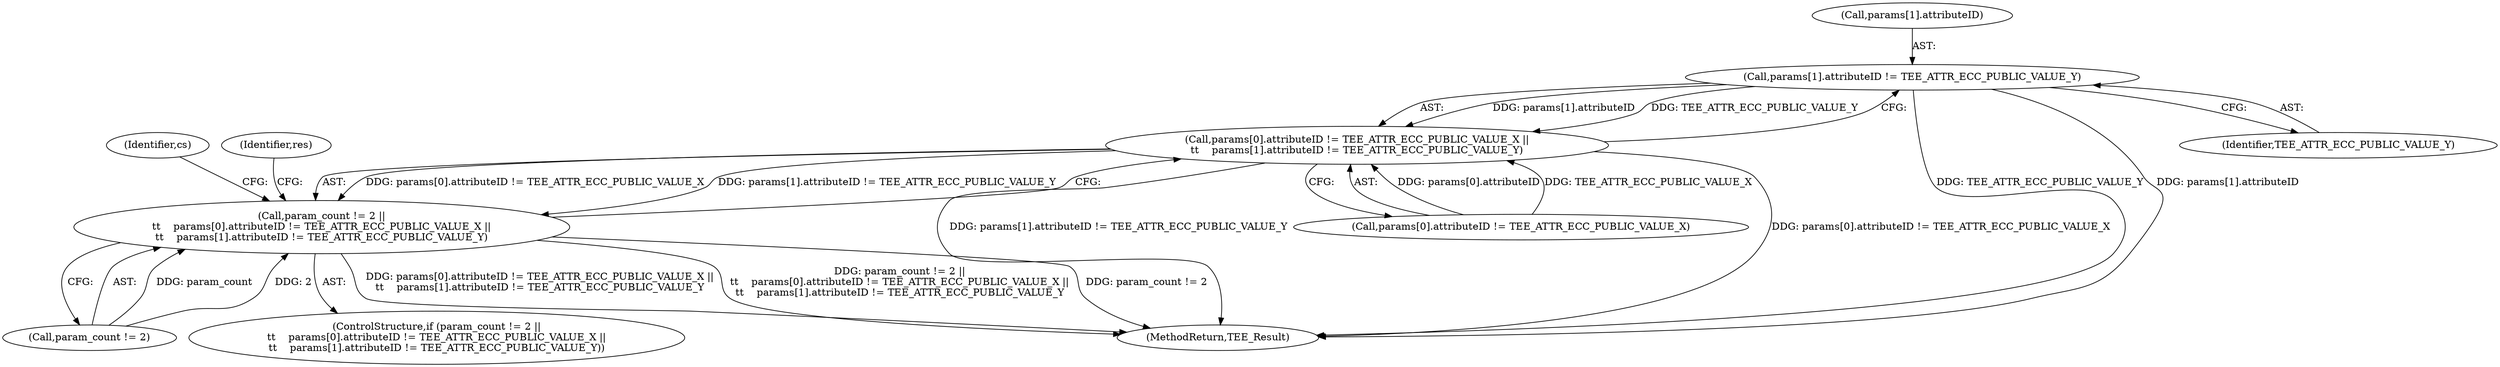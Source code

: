 digraph "0_optee_os_a637243270fc1faae16de059091795c32d86e65e@array" {
"1000377" [label="(Call,params[1].attributeID != TEE_ATTR_ECC_PUBLIC_VALUE_Y)"];
"1000369" [label="(Call,params[0].attributeID != TEE_ATTR_ECC_PUBLIC_VALUE_X ||\n\t\t    params[1].attributeID != TEE_ATTR_ECC_PUBLIC_VALUE_Y)"];
"1000365" [label="(Call,param_count != 2 ||\n\t\t    params[0].attributeID != TEE_ATTR_ECC_PUBLIC_VALUE_X ||\n\t\t    params[1].attributeID != TEE_ATTR_ECC_PUBLIC_VALUE_Y)"];
"1000378" [label="(Call,params[1].attributeID)"];
"1000366" [label="(Call,param_count != 2)"];
"1000391" [label="(Identifier,cs)"];
"1000370" [label="(Call,params[0].attributeID != TEE_ATTR_ECC_PUBLIC_VALUE_X)"];
"1000849" [label="(MethodReturn,TEE_Result)"];
"1000383" [label="(Identifier,TEE_ATTR_ECC_PUBLIC_VALUE_Y)"];
"1000369" [label="(Call,params[0].attributeID != TEE_ATTR_ECC_PUBLIC_VALUE_X ||\n\t\t    params[1].attributeID != TEE_ATTR_ECC_PUBLIC_VALUE_Y)"];
"1000365" [label="(Call,param_count != 2 ||\n\t\t    params[0].attributeID != TEE_ATTR_ECC_PUBLIC_VALUE_X ||\n\t\t    params[1].attributeID != TEE_ATTR_ECC_PUBLIC_VALUE_Y)"];
"1000377" [label="(Call,params[1].attributeID != TEE_ATTR_ECC_PUBLIC_VALUE_Y)"];
"1000386" [label="(Identifier,res)"];
"1000364" [label="(ControlStructure,if (param_count != 2 ||\n\t\t    params[0].attributeID != TEE_ATTR_ECC_PUBLIC_VALUE_X ||\n\t\t    params[1].attributeID != TEE_ATTR_ECC_PUBLIC_VALUE_Y))"];
"1000377" -> "1000369"  [label="AST: "];
"1000377" -> "1000383"  [label="CFG: "];
"1000378" -> "1000377"  [label="AST: "];
"1000383" -> "1000377"  [label="AST: "];
"1000369" -> "1000377"  [label="CFG: "];
"1000377" -> "1000849"  [label="DDG: TEE_ATTR_ECC_PUBLIC_VALUE_Y"];
"1000377" -> "1000849"  [label="DDG: params[1].attributeID"];
"1000377" -> "1000369"  [label="DDG: params[1].attributeID"];
"1000377" -> "1000369"  [label="DDG: TEE_ATTR_ECC_PUBLIC_VALUE_Y"];
"1000369" -> "1000365"  [label="AST: "];
"1000369" -> "1000370"  [label="CFG: "];
"1000370" -> "1000369"  [label="AST: "];
"1000365" -> "1000369"  [label="CFG: "];
"1000369" -> "1000849"  [label="DDG: params[1].attributeID != TEE_ATTR_ECC_PUBLIC_VALUE_Y"];
"1000369" -> "1000849"  [label="DDG: params[0].attributeID != TEE_ATTR_ECC_PUBLIC_VALUE_X"];
"1000369" -> "1000365"  [label="DDG: params[0].attributeID != TEE_ATTR_ECC_PUBLIC_VALUE_X"];
"1000369" -> "1000365"  [label="DDG: params[1].attributeID != TEE_ATTR_ECC_PUBLIC_VALUE_Y"];
"1000370" -> "1000369"  [label="DDG: params[0].attributeID"];
"1000370" -> "1000369"  [label="DDG: TEE_ATTR_ECC_PUBLIC_VALUE_X"];
"1000365" -> "1000364"  [label="AST: "];
"1000365" -> "1000366"  [label="CFG: "];
"1000366" -> "1000365"  [label="AST: "];
"1000386" -> "1000365"  [label="CFG: "];
"1000391" -> "1000365"  [label="CFG: "];
"1000365" -> "1000849"  [label="DDG: params[0].attributeID != TEE_ATTR_ECC_PUBLIC_VALUE_X ||\n\t\t    params[1].attributeID != TEE_ATTR_ECC_PUBLIC_VALUE_Y"];
"1000365" -> "1000849"  [label="DDG: param_count != 2 ||\n\t\t    params[0].attributeID != TEE_ATTR_ECC_PUBLIC_VALUE_X ||\n\t\t    params[1].attributeID != TEE_ATTR_ECC_PUBLIC_VALUE_Y"];
"1000365" -> "1000849"  [label="DDG: param_count != 2"];
"1000366" -> "1000365"  [label="DDG: param_count"];
"1000366" -> "1000365"  [label="DDG: 2"];
}
